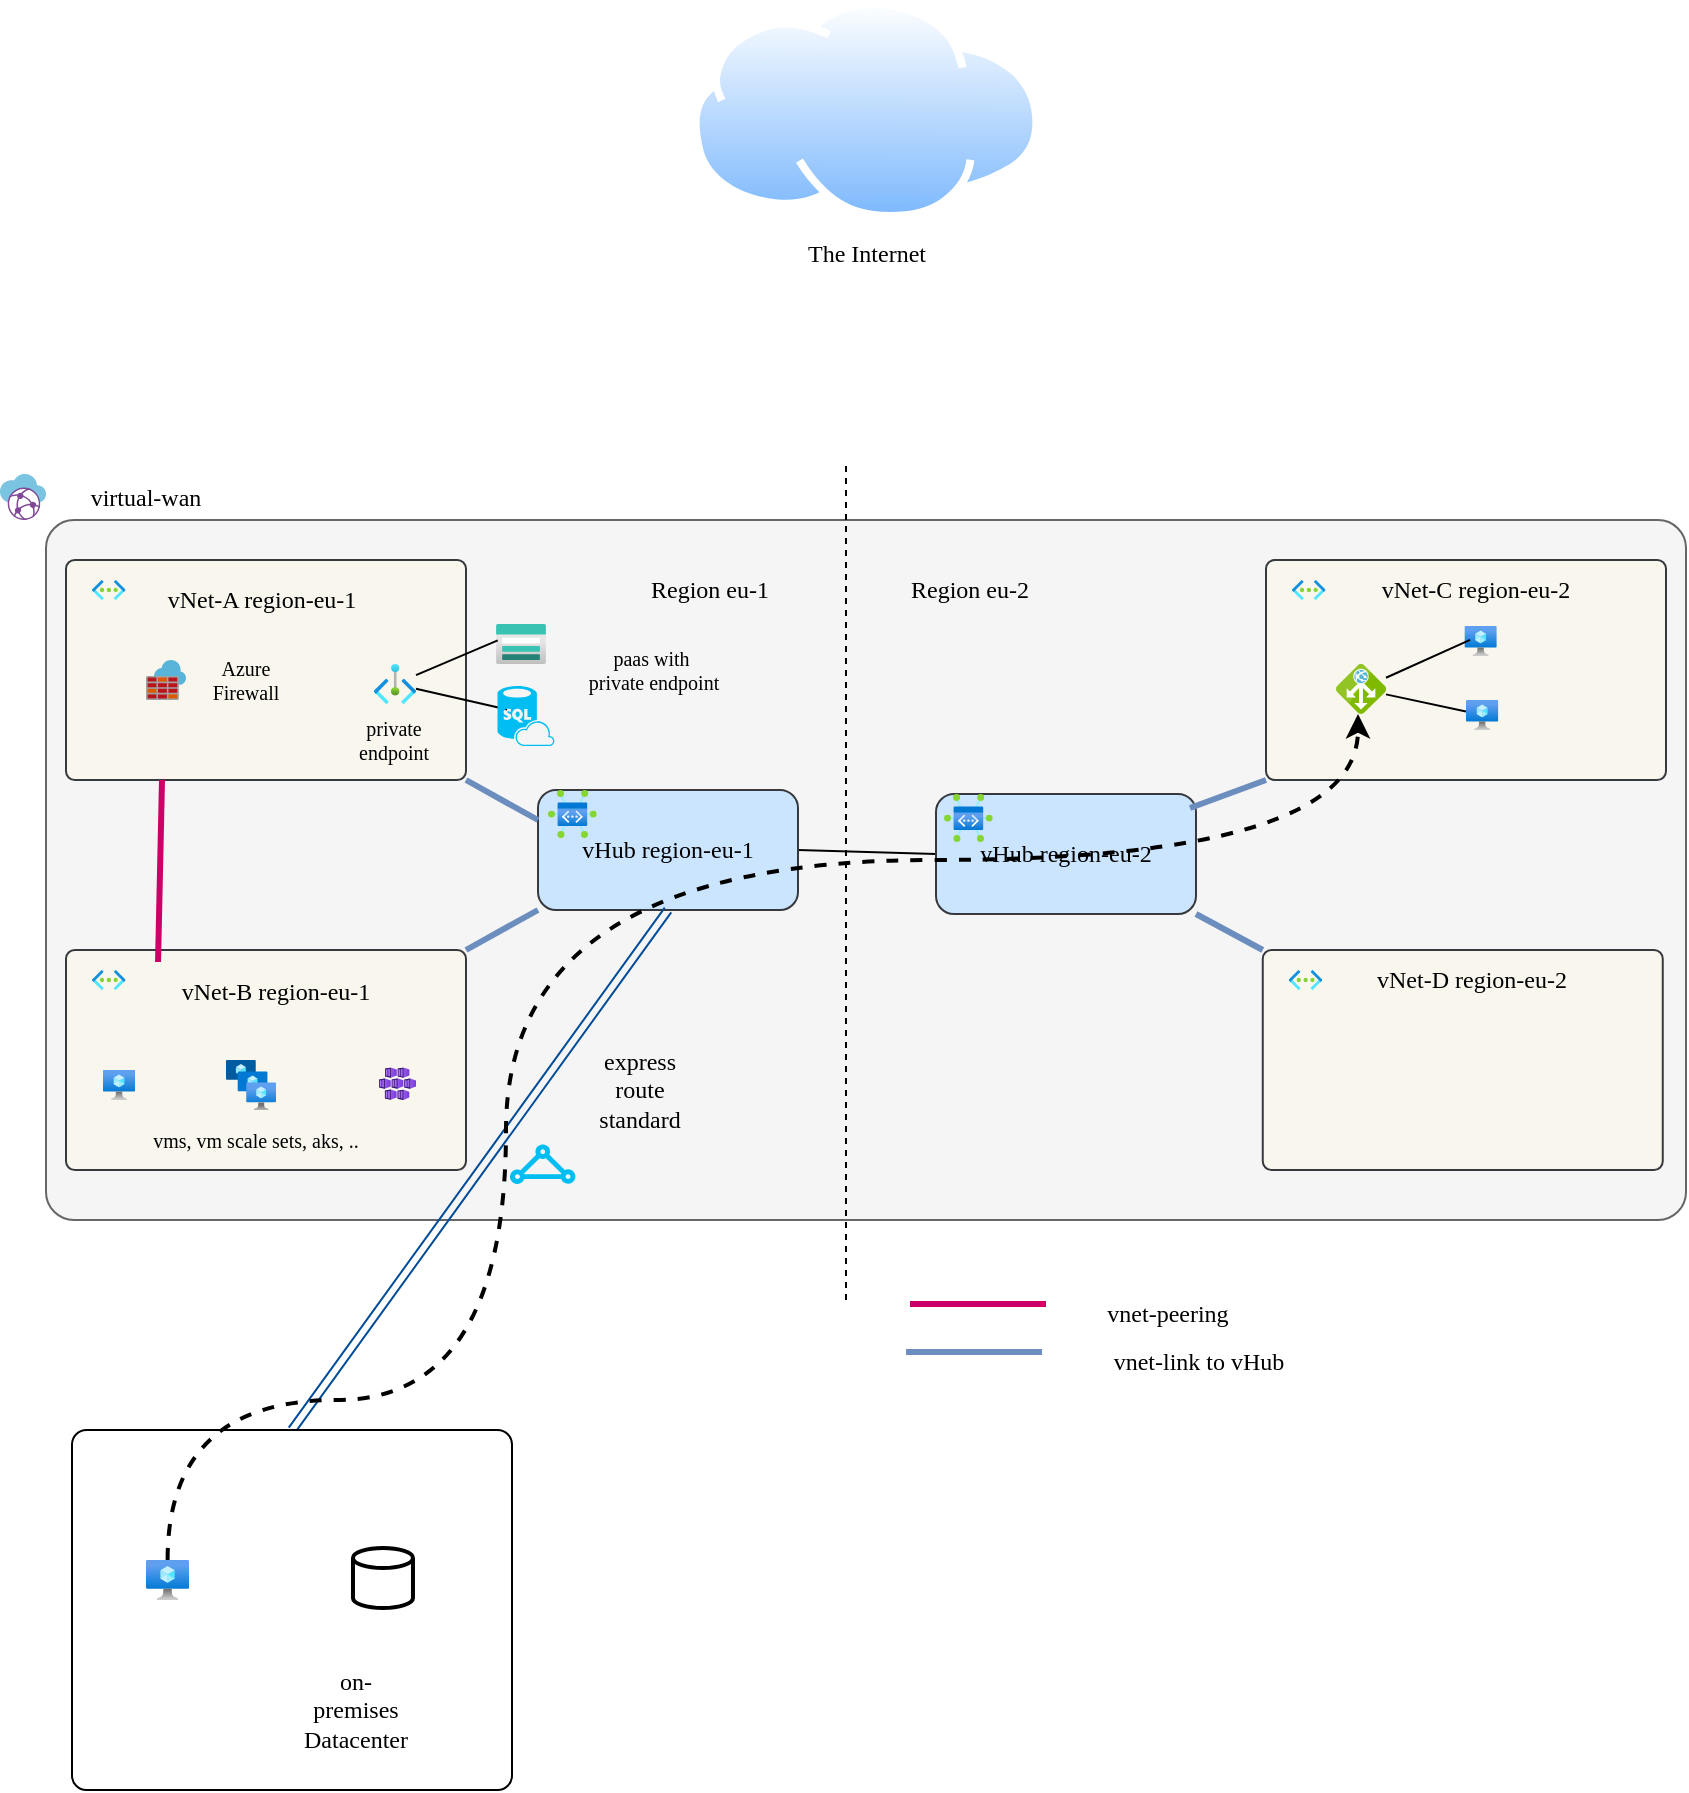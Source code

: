 <mxfile version="27.1.4">
  <diagram name="Seite-1" id="C0ghvE-4qZL3EzDajxP_">
    <mxGraphModel dx="1684" dy="414" grid="1" gridSize="10" guides="1" tooltips="1" connect="1" arrows="1" fold="1" page="1" pageScale="1" pageWidth="827" pageHeight="1169" math="0" shadow="0">
      <root>
        <mxCell id="0" />
        <mxCell id="1" parent="0" />
        <mxCell id="duxP4CULR9FMRPUdZlci-1" value="" style="rounded=1;whiteSpace=wrap;html=1;arcSize=4;fillColor=#f5f5f5;fontColor=#333333;strokeColor=#666666;" parent="1" vertex="1">
          <mxGeometry x="-100" y="370" width="820" height="350" as="geometry" />
        </mxCell>
        <mxCell id="duxP4CULR9FMRPUdZlci-2" value="The Internet" style="image;aspect=fixed;perimeter=ellipsePerimeter;html=1;align=center;shadow=0;dashed=0;spacingTop=3;image=img/lib/active_directory/internet_cloud.svg;fontFamily=Lucida Console;" parent="1" vertex="1">
          <mxGeometry x="222.7" y="110" width="174.6" height="110" as="geometry" />
        </mxCell>
        <mxCell id="duxP4CULR9FMRPUdZlci-22" style="rounded=0;orthogonalLoop=1;jettySize=auto;html=1;exitX=1;exitY=0.5;exitDx=0;exitDy=0;entryX=0;entryY=0.5;entryDx=0;entryDy=0;endArrow=none;startFill=0;" parent="1" source="duxP4CULR9FMRPUdZlci-3" target="duxP4CULR9FMRPUdZlci-5" edge="1">
          <mxGeometry relative="1" as="geometry" />
        </mxCell>
        <mxCell id="duxP4CULR9FMRPUdZlci-3" value="vHub region-eu-1 " style="rounded=1;whiteSpace=wrap;html=1;fontFamily=Lucida Console;fillColor=#cce5ff;strokeColor=#36393d;" parent="1" vertex="1">
          <mxGeometry x="146" y="505" width="130" height="60" as="geometry" />
        </mxCell>
        <mxCell id="duxP4CULR9FMRPUdZlci-33" style="rounded=0;orthogonalLoop=1;jettySize=auto;html=1;exitX=0.5;exitY=0;exitDx=0;exitDy=0;entryX=0.5;entryY=1;entryDx=0;entryDy=0;shape=link;strokeColor=#004C99;" parent="1" source="duxP4CULR9FMRPUdZlci-4" target="duxP4CULR9FMRPUdZlci-3" edge="1">
          <mxGeometry relative="1" as="geometry" />
        </mxCell>
        <mxCell id="duxP4CULR9FMRPUdZlci-4" value="" style="rounded=1;whiteSpace=wrap;html=1;arcSize=4;" parent="1" vertex="1">
          <mxGeometry x="-87" y="825" width="220" height="180" as="geometry" />
        </mxCell>
        <mxCell id="duxP4CULR9FMRPUdZlci-5" value="&lt;font face=&quot;Lucida Console&quot;&gt;vHub region-eu-2&lt;/font&gt;" style="rounded=1;whiteSpace=wrap;html=1;fillColor=#cce5ff;strokeColor=#36393d;" parent="1" vertex="1">
          <mxGeometry x="345" y="507" width="130" height="60" as="geometry" />
        </mxCell>
        <mxCell id="duxP4CULR9FMRPUdZlci-20" style="rounded=0;orthogonalLoop=1;jettySize=auto;html=1;exitX=1;exitY=1;exitDx=0;exitDy=0;entryX=0;entryY=0.25;entryDx=0;entryDy=0;endArrow=none;startFill=0;strokeWidth=3;fillColor=#dae8fc;strokeColor=#6c8ebf;" parent="1" source="duxP4CULR9FMRPUdZlci-7" target="duxP4CULR9FMRPUdZlci-3" edge="1">
          <mxGeometry relative="1" as="geometry" />
        </mxCell>
        <mxCell id="duxP4CULR9FMRPUdZlci-7" value="" style="rounded=1;whiteSpace=wrap;html=1;arcSize=4;fillColor=#f9f7ed;strokeColor=#36393d;" parent="1" vertex="1">
          <mxGeometry x="-90" y="390" width="200" height="110" as="geometry" />
        </mxCell>
        <mxCell id="duxP4CULR9FMRPUdZlci-9" value="" style="image;aspect=fixed;html=1;points=[];align=center;fontSize=12;image=img/lib/azure2/networking/Virtual_Networks.svg;" parent="1" vertex="1">
          <mxGeometry x="-77" y="400" width="16.75" height="10" as="geometry" />
        </mxCell>
        <mxCell id="duxP4CULR9FMRPUdZlci-10" value="vNet-A region-eu-1" style="text;html=1;align=center;verticalAlign=middle;whiteSpace=wrap;rounded=0;fontFamily=Lucida Console;" parent="1" vertex="1">
          <mxGeometry x="-62" y="395" width="140" height="30" as="geometry" />
        </mxCell>
        <mxCell id="duxP4CULR9FMRPUdZlci-21" style="rounded=0;orthogonalLoop=1;jettySize=auto;html=1;exitX=1;exitY=0;exitDx=0;exitDy=0;entryX=0;entryY=1;entryDx=0;entryDy=0;endArrow=none;startFill=0;strokeWidth=3;fillColor=#dae8fc;strokeColor=#6c8ebf;" parent="1" source="duxP4CULR9FMRPUdZlci-12" target="duxP4CULR9FMRPUdZlci-3" edge="1">
          <mxGeometry relative="1" as="geometry" />
        </mxCell>
        <mxCell id="duxP4CULR9FMRPUdZlci-12" value="" style="rounded=1;whiteSpace=wrap;html=1;arcSize=4;fillColor=#f9f7ed;strokeColor=#36393d;" parent="1" vertex="1">
          <mxGeometry x="-90" y="585" width="200" height="110" as="geometry" />
        </mxCell>
        <mxCell id="duxP4CULR9FMRPUdZlci-13" value="" style="image;aspect=fixed;html=1;points=[];align=center;fontSize=12;image=img/lib/azure2/networking/Virtual_Networks.svg;" parent="1" vertex="1">
          <mxGeometry x="-77" y="595" width="16.75" height="10" as="geometry" />
        </mxCell>
        <mxCell id="duxP4CULR9FMRPUdZlci-14" value="vNet-B region-eu-1" style="text;html=1;align=center;verticalAlign=middle;whiteSpace=wrap;rounded=0;fontFamily=Lucida Console;" parent="1" vertex="1">
          <mxGeometry x="-55" y="591" width="140" height="30" as="geometry" />
        </mxCell>
        <mxCell id="duxP4CULR9FMRPUdZlci-15" value="" style="rounded=1;whiteSpace=wrap;html=1;arcSize=4;fillColor=#f9f7ed;strokeColor=#36393d;" parent="1" vertex="1">
          <mxGeometry x="510" y="390" width="200" height="110" as="geometry" />
        </mxCell>
        <mxCell id="duxP4CULR9FMRPUdZlci-16" value="" style="image;aspect=fixed;html=1;points=[];align=center;fontSize=12;image=img/lib/azure2/networking/Virtual_Networks.svg;" parent="1" vertex="1">
          <mxGeometry x="523" y="400" width="16.75" height="10" as="geometry" />
        </mxCell>
        <mxCell id="duxP4CULR9FMRPUdZlci-30" style="rounded=0;orthogonalLoop=1;jettySize=auto;html=1;exitX=0.25;exitY=1;exitDx=0;exitDy=0;entryX=0.093;entryY=0;entryDx=0;entryDy=0;entryPerimeter=0;endArrow=none;startFill=0;strokeWidth=3;fillColor=#fff2cc;strokeColor=#CC0066;" parent="1" edge="1">
          <mxGeometry relative="1" as="geometry">
            <mxPoint x="-42" y="500" as="sourcePoint" />
            <mxPoint x="-43.98" y="591" as="targetPoint" />
          </mxGeometry>
        </mxCell>
        <mxCell id="duxP4CULR9FMRPUdZlci-17" value="vNet-C region-eu-2" style="text;html=1;align=center;verticalAlign=middle;whiteSpace=wrap;rounded=0;fontFamily=Lucida Console;" parent="1" vertex="1">
          <mxGeometry x="545" y="390" width="140" height="30" as="geometry" />
        </mxCell>
        <mxCell id="duxP4CULR9FMRPUdZlci-18" value="" style="image;aspect=fixed;html=1;points=[];align=center;fontSize=12;image=img/lib/azure2/networking/Virtual_WAN_Hub.svg;" parent="1" vertex="1">
          <mxGeometry x="151" y="505" width="24.38" height="24" as="geometry" />
        </mxCell>
        <mxCell id="duxP4CULR9FMRPUdZlci-19" value="" style="image;aspect=fixed;html=1;points=[];align=center;fontSize=12;image=img/lib/azure2/networking/Virtual_WAN_Hub.svg;" parent="1" vertex="1">
          <mxGeometry x="349" y="507" width="24.38" height="24" as="geometry" />
        </mxCell>
        <mxCell id="duxP4CULR9FMRPUdZlci-23" style="rounded=0;orthogonalLoop=1;jettySize=auto;html=1;exitX=0;exitY=1;exitDx=0;exitDy=0;entryX=0.977;entryY=0.117;entryDx=0;entryDy=0;entryPerimeter=0;strokeWidth=3;fillColor=#dae8fc;strokeColor=#6c8ebf;endArrow=none;startFill=0;" parent="1" source="duxP4CULR9FMRPUdZlci-15" target="duxP4CULR9FMRPUdZlci-5" edge="1">
          <mxGeometry relative="1" as="geometry" />
        </mxCell>
        <mxCell id="duxP4CULR9FMRPUdZlci-28" style="rounded=0;orthogonalLoop=1;jettySize=auto;html=1;exitX=0;exitY=0;exitDx=0;exitDy=0;entryX=1;entryY=1;entryDx=0;entryDy=0;endArrow=none;startFill=0;strokeWidth=3;fillColor=#dae8fc;strokeColor=#6c8ebf;" parent="1" source="duxP4CULR9FMRPUdZlci-24" target="duxP4CULR9FMRPUdZlci-5" edge="1">
          <mxGeometry relative="1" as="geometry" />
        </mxCell>
        <mxCell id="duxP4CULR9FMRPUdZlci-24" value="" style="rounded=1;whiteSpace=wrap;html=1;arcSize=4;fillColor=#f9f7ed;strokeColor=#36393d;" parent="1" vertex="1">
          <mxGeometry x="508.38" y="585" width="200" height="110" as="geometry" />
        </mxCell>
        <mxCell id="duxP4CULR9FMRPUdZlci-25" value="" style="image;aspect=fixed;html=1;points=[];align=center;fontSize=12;image=img/lib/azure2/networking/Virtual_Networks.svg;" parent="1" vertex="1">
          <mxGeometry x="521.38" y="595" width="16.75" height="10" as="geometry" />
        </mxCell>
        <mxCell id="duxP4CULR9FMRPUdZlci-26" value="vNet-D region-eu-2" style="text;html=1;align=center;verticalAlign=middle;whiteSpace=wrap;rounded=0;fontFamily=Lucida Console;" parent="1" vertex="1">
          <mxGeometry x="543.38" y="585" width="140" height="30" as="geometry" />
        </mxCell>
        <mxCell id="duxP4CULR9FMRPUdZlci-31" value="" style="image;sketch=0;aspect=fixed;html=1;points=[];align=center;fontSize=12;image=img/lib/mscae/Virtual_WANs.svg;" parent="1" vertex="1">
          <mxGeometry x="-123" y="347" width="23" height="23" as="geometry" />
        </mxCell>
        <mxCell id="duxP4CULR9FMRPUdZlci-32" value="" style="verticalLabelPosition=bottom;html=1;verticalAlign=top;align=center;strokeColor=none;fillColor=#00BEF2;shape=mxgraph.azure.express_route;pointerEvents=1;" parent="1" vertex="1">
          <mxGeometry x="131.67" y="682" width="33.33" height="20" as="geometry" />
        </mxCell>
        <mxCell id="duxP4CULR9FMRPUdZlci-34" value="&lt;font face=&quot;Lucida Console&quot;&gt;virtual-wan&lt;/font&gt;" style="text;html=1;align=center;verticalAlign=middle;whiteSpace=wrap;rounded=0;" parent="1" vertex="1">
          <mxGeometry x="-100" y="343.5" width="100" height="30" as="geometry" />
        </mxCell>
        <mxCell id="duxP4CULR9FMRPUdZlci-35" value="" style="endArrow=none;dashed=1;html=1;rounded=0;" parent="1" edge="1">
          <mxGeometry width="50" height="50" relative="1" as="geometry">
            <mxPoint x="300" y="760" as="sourcePoint" />
            <mxPoint x="300" y="340" as="targetPoint" />
          </mxGeometry>
        </mxCell>
        <mxCell id="duxP4CULR9FMRPUdZlci-36" value="Region eu-1" style="text;html=1;align=center;verticalAlign=middle;whiteSpace=wrap;rounded=0;fontFamily=Lucida Console;" parent="1" vertex="1">
          <mxGeometry x="187.38" y="390" width="90" height="30" as="geometry" />
        </mxCell>
        <mxCell id="duxP4CULR9FMRPUdZlci-37" value="Region eu-2" style="text;html=1;align=center;verticalAlign=middle;whiteSpace=wrap;rounded=0;fontFamily=Lucida Console;" parent="1" vertex="1">
          <mxGeometry x="317.38" y="390" width="90" height="30" as="geometry" />
        </mxCell>
        <mxCell id="duxP4CULR9FMRPUdZlci-38" value="&lt;div&gt;on-premises&lt;/div&gt;&lt;div&gt;Datacenter&lt;/div&gt;" style="text;html=1;align=center;verticalAlign=middle;whiteSpace=wrap;rounded=0;fontFamily=Lucida Console;" parent="1" vertex="1">
          <mxGeometry x="25" y="950" width="60" height="30" as="geometry" />
        </mxCell>
        <mxCell id="duxP4CULR9FMRPUdZlci-40" value="express route standard" style="text;html=1;align=center;verticalAlign=middle;whiteSpace=wrap;rounded=0;fontFamily=Lucida Console;" parent="1" vertex="1">
          <mxGeometry x="167.38" y="640" width="60" height="30" as="geometry" />
        </mxCell>
        <mxCell id="duxP4CULR9FMRPUdZlci-41" style="rounded=0;orthogonalLoop=1;jettySize=auto;html=1;exitX=0.25;exitY=1;exitDx=0;exitDy=0;endArrow=none;startFill=0;strokeWidth=3;fillColor=#fff2cc;strokeColor=#CC0066;" parent="1" edge="1">
          <mxGeometry relative="1" as="geometry">
            <mxPoint x="331.98" y="762" as="sourcePoint" />
            <mxPoint x="400" y="762" as="targetPoint" />
          </mxGeometry>
        </mxCell>
        <mxCell id="duxP4CULR9FMRPUdZlci-42" style="rounded=0;orthogonalLoop=1;jettySize=auto;html=1;endArrow=none;startFill=0;strokeWidth=3;fillColor=#dae8fc;strokeColor=#6c8ebf;" parent="1" edge="1">
          <mxGeometry relative="1" as="geometry">
            <mxPoint x="330" y="786" as="sourcePoint" />
            <mxPoint x="398" y="786" as="targetPoint" />
          </mxGeometry>
        </mxCell>
        <mxCell id="duxP4CULR9FMRPUdZlci-43" value="vnet-peering" style="text;html=1;align=center;verticalAlign=middle;whiteSpace=wrap;rounded=0;fontFamily=Lucida Console;" parent="1" vertex="1">
          <mxGeometry x="396" y="752" width="130" height="30" as="geometry" />
        </mxCell>
        <mxCell id="duxP4CULR9FMRPUdZlci-44" value="vnet-link to vHub" style="text;html=1;align=center;verticalAlign=middle;whiteSpace=wrap;rounded=0;fontFamily=Lucida Console;" parent="1" vertex="1">
          <mxGeometry x="395.38" y="776" width="162.62" height="30" as="geometry" />
        </mxCell>
        <mxCell id="duxP4CULR9FMRPUdZlci-45" value="" style="image;aspect=fixed;html=1;points=[];align=center;fontSize=12;image=img/lib/azure2/compute/VM_Scale_Sets.svg;" parent="1" vertex="1">
          <mxGeometry x="-10" y="640" width="25" height="25" as="geometry" />
        </mxCell>
        <mxCell id="duxP4CULR9FMRPUdZlci-46" value="" style="image;aspect=fixed;html=1;points=[];align=center;fontSize=12;image=img/lib/azure2/compute/Virtual_Machine.svg;" parent="1" vertex="1">
          <mxGeometry x="-71.56" y="645" width="16.17" height="15" as="geometry" />
        </mxCell>
        <mxCell id="duxP4CULR9FMRPUdZlci-47" value="" style="image;aspect=fixed;html=1;points=[];align=center;fontSize=12;image=img/lib/azure2/compute/Virtual_Machine.svg;" parent="1" vertex="1">
          <mxGeometry x="-50" y="890" width="21.56" height="20" as="geometry" />
        </mxCell>
        <mxCell id="duxP4CULR9FMRPUdZlci-48" value="" style="image;sketch=0;aspect=fixed;html=1;points=[];align=center;fontSize=12;image=img/lib/mscae/Azure_Firewall.svg;" parent="1" vertex="1">
          <mxGeometry x="-50" y="440" width="20" height="20" as="geometry" />
        </mxCell>
        <mxCell id="duxP4CULR9FMRPUdZlci-49" value="&lt;div&gt;Azure&lt;/div&gt;&lt;div&gt;Firewall&lt;/div&gt;" style="text;html=1;align=center;verticalAlign=middle;whiteSpace=wrap;rounded=0;fontFamily=Lucida Console;fontSize=10;" parent="1" vertex="1">
          <mxGeometry x="-30" y="435" width="60" height="30" as="geometry" />
        </mxCell>
        <mxCell id="duxP4CULR9FMRPUdZlci-50" value="" style="image;aspect=fixed;html=1;points=[];align=center;fontSize=12;image=img/lib/azure2/storage/Storage_Accounts.svg;" parent="1" vertex="1">
          <mxGeometry x="125" y="422" width="25" height="20" as="geometry" />
        </mxCell>
        <mxCell id="duxP4CULR9FMRPUdZlci-51" value="&lt;div&gt;private endpoint&lt;/div&gt;" style="text;html=1;align=center;verticalAlign=middle;whiteSpace=wrap;rounded=0;fontFamily=Lucida Console;fontSize=10;" parent="1" vertex="1">
          <mxGeometry x="44.49" y="465" width="60" height="30" as="geometry" />
        </mxCell>
        <mxCell id="duxP4CULR9FMRPUdZlci-52" value="" style="image;aspect=fixed;html=1;points=[];align=center;fontSize=12;image=img/lib/azure2/other/Private_Endpoints.svg;" parent="1" vertex="1">
          <mxGeometry x="63.97" y="442" width="21.03" height="20" as="geometry" />
        </mxCell>
        <mxCell id="duxP4CULR9FMRPUdZlci-56" style="rounded=0;orthogonalLoop=1;jettySize=auto;html=1;entryX=0.168;entryY=0.391;entryDx=0;entryDy=0;entryPerimeter=0;endArrow=none;startFill=0;" parent="1" source="duxP4CULR9FMRPUdZlci-52" target="duxP4CULR9FMRPUdZlci-53" edge="1">
          <mxGeometry relative="1" as="geometry" />
        </mxCell>
        <mxCell id="duxP4CULR9FMRPUdZlci-53" value="" style="verticalLabelPosition=bottom;html=1;verticalAlign=top;align=center;strokeColor=none;fillColor=#00BEF2;shape=mxgraph.azure.sql_database_sql_azure;" parent="1" vertex="1">
          <mxGeometry x="125.75" y="453" width="28.5" height="30" as="geometry" />
        </mxCell>
        <mxCell id="duxP4CULR9FMRPUdZlci-54" value="&lt;div&gt;paas with&amp;nbsp;&lt;/div&gt;&lt;div&gt;private endpoint&lt;/div&gt;" style="text;html=1;align=center;verticalAlign=middle;whiteSpace=wrap;rounded=0;fontFamily=Lucida Console;fontSize=10;" parent="1" vertex="1">
          <mxGeometry x="154.25" y="430" width="100" height="30" as="geometry" />
        </mxCell>
        <mxCell id="duxP4CULR9FMRPUdZlci-55" style="rounded=0;orthogonalLoop=1;jettySize=auto;html=1;entryX=0.035;entryY=0.41;entryDx=0;entryDy=0;entryPerimeter=0;endArrow=none;startFill=0;" parent="1" source="duxP4CULR9FMRPUdZlci-52" target="duxP4CULR9FMRPUdZlci-50" edge="1">
          <mxGeometry relative="1" as="geometry" />
        </mxCell>
        <mxCell id="duxP4CULR9FMRPUdZlci-57" value="vms, vm scale sets, aks, .." style="text;html=1;align=center;verticalAlign=middle;whiteSpace=wrap;rounded=0;fontFamily=Lucida Console;fontSize=10;" parent="1" vertex="1">
          <mxGeometry x="-100" y="665" width="210" height="30" as="geometry" />
        </mxCell>
        <mxCell id="duxP4CULR9FMRPUdZlci-58" value="" style="image;aspect=fixed;html=1;points=[];align=center;fontSize=12;image=img/lib/azure2/compute/Kubernetes_Services.svg;" parent="1" vertex="1">
          <mxGeometry x="66.52" y="643.69" width="18.48" height="16.31" as="geometry" />
        </mxCell>
        <mxCell id="duxP4CULR9FMRPUdZlci-59" value="" style="strokeWidth=2;html=1;shape=mxgraph.flowchart.database;whiteSpace=wrap;" parent="1" vertex="1">
          <mxGeometry x="53.49" y="884" width="30" height="30" as="geometry" />
        </mxCell>
        <mxCell id="gPbf7C8P6sWkg_50eWg2-5" style="edgeStyle=orthogonalEdgeStyle;rounded=0;orthogonalLoop=1;jettySize=auto;html=1;curved=1;dashed=1;strokeWidth=2;" parent="1" source="duxP4CULR9FMRPUdZlci-47" target="Dm0uZpSRK0ZEPxicm3Ep-1" edge="1">
          <mxGeometry relative="1" as="geometry">
            <Array as="points">
              <mxPoint x="-39" y="810" />
              <mxPoint x="130" y="810" />
              <mxPoint x="130" y="540" />
              <mxPoint x="556" y="540" />
              <mxPoint x="556" y="457" />
            </Array>
          </mxGeometry>
        </mxCell>
        <mxCell id="Dm0uZpSRK0ZEPxicm3Ep-5" style="rounded=0;orthogonalLoop=1;jettySize=auto;html=1;endArrow=none;startFill=0;" edge="1" parent="1" source="Dm0uZpSRK0ZEPxicm3Ep-1" target="Dm0uZpSRK0ZEPxicm3Ep-3">
          <mxGeometry relative="1" as="geometry" />
        </mxCell>
        <mxCell id="Dm0uZpSRK0ZEPxicm3Ep-1" value="" style="image;sketch=0;aspect=fixed;html=1;points=[];align=center;fontSize=12;image=img/lib/mscae/Application_Gateway.svg;" vertex="1" parent="1">
          <mxGeometry x="545" y="442" width="25" height="25" as="geometry" />
        </mxCell>
        <mxCell id="Dm0uZpSRK0ZEPxicm3Ep-2" value="" style="image;aspect=fixed;html=1;points=[];align=center;fontSize=12;image=img/lib/azure2/compute/Virtual_Machine.svg;" vertex="1" parent="1">
          <mxGeometry x="609.22" y="423" width="16.17" height="15" as="geometry" />
        </mxCell>
        <mxCell id="Dm0uZpSRK0ZEPxicm3Ep-3" value="" style="image;aspect=fixed;html=1;points=[];align=center;fontSize=12;image=img/lib/azure2/compute/Virtual_Machine.svg;" vertex="1" parent="1">
          <mxGeometry x="610" y="460" width="16.17" height="15" as="geometry" />
        </mxCell>
        <mxCell id="Dm0uZpSRK0ZEPxicm3Ep-4" style="rounded=0;orthogonalLoop=1;jettySize=auto;html=1;entryX=0.174;entryY=0.46;entryDx=0;entryDy=0;entryPerimeter=0;endArrow=none;startFill=0;" edge="1" parent="1" source="Dm0uZpSRK0ZEPxicm3Ep-1" target="Dm0uZpSRK0ZEPxicm3Ep-2">
          <mxGeometry relative="1" as="geometry" />
        </mxCell>
      </root>
    </mxGraphModel>
  </diagram>
</mxfile>
